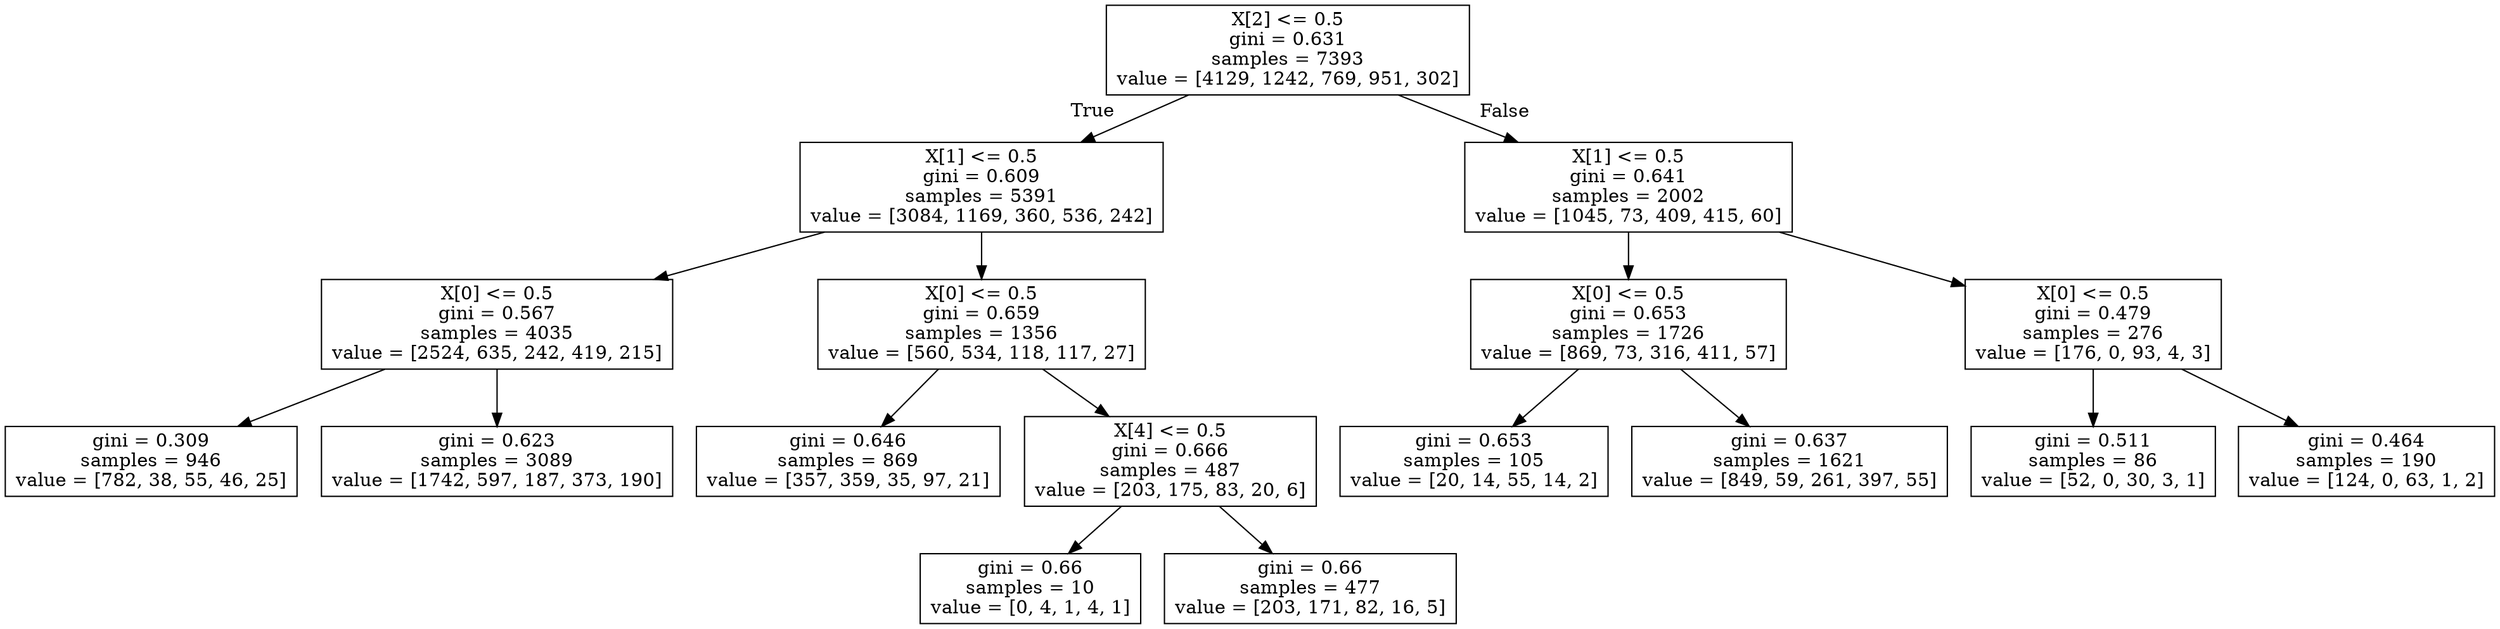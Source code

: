 digraph Tree {
node [shape=box] ;
0 [label="X[2] <= 0.5\ngini = 0.631\nsamples = 7393\nvalue = [4129, 1242, 769, 951, 302]"] ;
1 [label="X[1] <= 0.5\ngini = 0.609\nsamples = 5391\nvalue = [3084, 1169, 360, 536, 242]"] ;
0 -> 1 [labeldistance=2.5, labelangle=45, headlabel="True"] ;
2 [label="X[0] <= 0.5\ngini = 0.567\nsamples = 4035\nvalue = [2524, 635, 242, 419, 215]"] ;
1 -> 2 ;
3 [label="gini = 0.309\nsamples = 946\nvalue = [782, 38, 55, 46, 25]"] ;
2 -> 3 ;
4 [label="gini = 0.623\nsamples = 3089\nvalue = [1742, 597, 187, 373, 190]"] ;
2 -> 4 ;
5 [label="X[0] <= 0.5\ngini = 0.659\nsamples = 1356\nvalue = [560, 534, 118, 117, 27]"] ;
1 -> 5 ;
6 [label="gini = 0.646\nsamples = 869\nvalue = [357, 359, 35, 97, 21]"] ;
5 -> 6 ;
7 [label="X[4] <= 0.5\ngini = 0.666\nsamples = 487\nvalue = [203, 175, 83, 20, 6]"] ;
5 -> 7 ;
8 [label="gini = 0.66\nsamples = 10\nvalue = [0, 4, 1, 4, 1]"] ;
7 -> 8 ;
9 [label="gini = 0.66\nsamples = 477\nvalue = [203, 171, 82, 16, 5]"] ;
7 -> 9 ;
10 [label="X[1] <= 0.5\ngini = 0.641\nsamples = 2002\nvalue = [1045, 73, 409, 415, 60]"] ;
0 -> 10 [labeldistance=2.5, labelangle=-45, headlabel="False"] ;
11 [label="X[0] <= 0.5\ngini = 0.653\nsamples = 1726\nvalue = [869, 73, 316, 411, 57]"] ;
10 -> 11 ;
12 [label="gini = 0.653\nsamples = 105\nvalue = [20, 14, 55, 14, 2]"] ;
11 -> 12 ;
13 [label="gini = 0.637\nsamples = 1621\nvalue = [849, 59, 261, 397, 55]"] ;
11 -> 13 ;
14 [label="X[0] <= 0.5\ngini = 0.479\nsamples = 276\nvalue = [176, 0, 93, 4, 3]"] ;
10 -> 14 ;
15 [label="gini = 0.511\nsamples = 86\nvalue = [52, 0, 30, 3, 1]"] ;
14 -> 15 ;
16 [label="gini = 0.464\nsamples = 190\nvalue = [124, 0, 63, 1, 2]"] ;
14 -> 16 ;
}